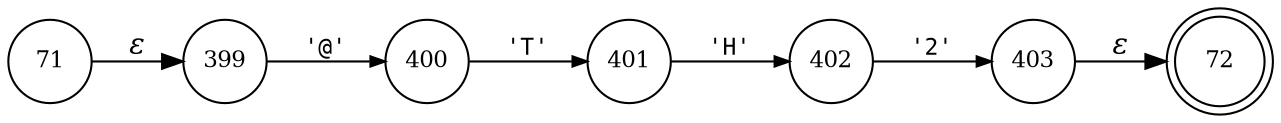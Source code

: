 digraph ATN {
rankdir=LR;
s72[fontsize=11, label="72", shape=doublecircle, fixedsize=true, width=.6];
s400[fontsize=11,label="400", shape=circle, fixedsize=true, width=.55, peripheries=1];
s401[fontsize=11,label="401", shape=circle, fixedsize=true, width=.55, peripheries=1];
s402[fontsize=11,label="402", shape=circle, fixedsize=true, width=.55, peripheries=1];
s403[fontsize=11,label="403", shape=circle, fixedsize=true, width=.55, peripheries=1];
s71[fontsize=11,label="71", shape=circle, fixedsize=true, width=.55, peripheries=1];
s399[fontsize=11,label="399", shape=circle, fixedsize=true, width=.55, peripheries=1];
s71 -> s399 [fontname="Times-Italic", label="&epsilon;"];
s399 -> s400 [fontsize=11, fontname="Courier", arrowsize=.7, label = "'@'", arrowhead = normal];
s400 -> s401 [fontsize=11, fontname="Courier", arrowsize=.7, label = "'T'", arrowhead = normal];
s401 -> s402 [fontsize=11, fontname="Courier", arrowsize=.7, label = "'H'", arrowhead = normal];
s402 -> s403 [fontsize=11, fontname="Courier", arrowsize=.7, label = "'2'", arrowhead = normal];
s403 -> s72 [fontname="Times-Italic", label="&epsilon;"];
}